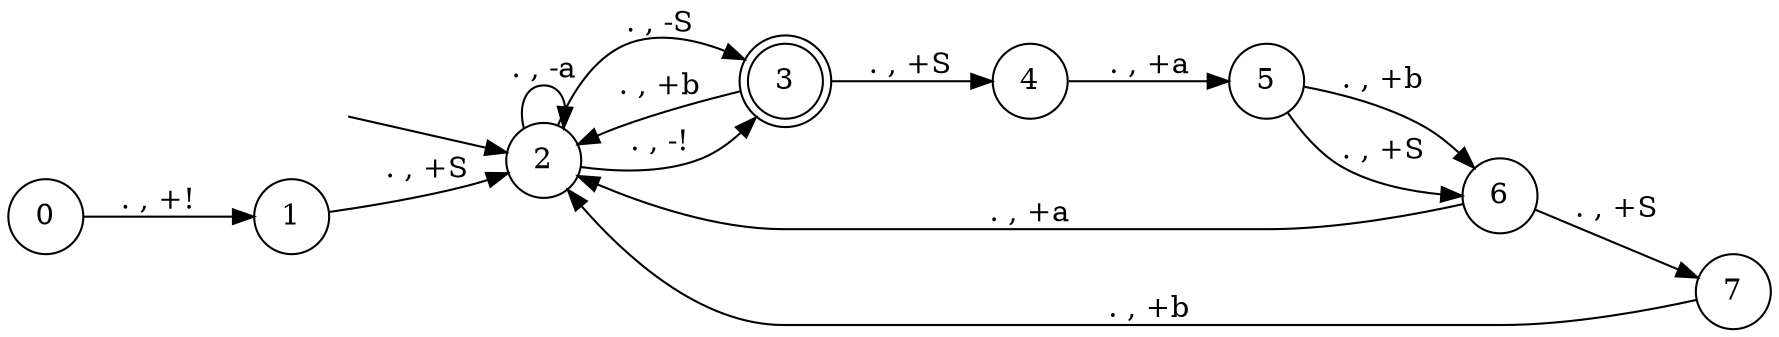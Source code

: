digraph pda {
rankdir = LR;
hidden [shape = plaintext, label = ""];
node [shape = doublecircle];
3;
node [shape = circle];
hidden -> 2;
0 -> 1 [label = ". , +!"];
1 -> 2 [label = ". , +S"];
2 -> 2 [label = ". , -a"];
2 -> 3 [label = ". , -!"];
2 -> 3 [label = ". , -S"];
3 -> 2 [label = ". , +b"];
3 -> 4 [label = ". , +S"];
4 -> 5 [label = ". , +a"];
5 -> 6 [label = ". , +b"];
5 -> 6 [label = ". , +S"];
6 -> 2 [label = ". , +a"];
6 -> 7 [label = ". , +S"];
7 -> 2 [label = ". , +b"];
}
